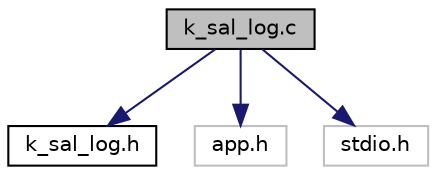 digraph "k_sal_log.c"
{
 // LATEX_PDF_SIZE
  edge [fontname="Helvetica",fontsize="10",labelfontname="Helvetica",labelfontsize="10"];
  node [fontname="Helvetica",fontsize="10",shape=record];
  Node1 [label="k_sal_log.c",height=0.2,width=0.4,color="black", fillcolor="grey75", style="filled", fontcolor="black",tooltip="SAL log for microchip."];
  Node1 -> Node2 [color="midnightblue",fontsize="10",style="solid",fontname="Helvetica"];
  Node2 [label="k_sal_log.h",height=0.2,width=0.4,color="black", fillcolor="white", style="filled",URL="$k__sal__log_8h.html",tooltip="Interface for log operation."];
  Node1 -> Node3 [color="midnightblue",fontsize="10",style="solid",fontname="Helvetica"];
  Node3 [label="app.h",height=0.2,width=0.4,color="grey75", fillcolor="white", style="filled",tooltip=" "];
  Node1 -> Node4 [color="midnightblue",fontsize="10",style="solid",fontname="Helvetica"];
  Node4 [label="stdio.h",height=0.2,width=0.4,color="grey75", fillcolor="white", style="filled",tooltip=" "];
}
